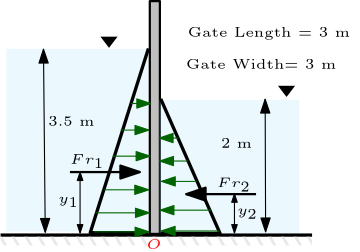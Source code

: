 <?xml version="1.0"?>
<!DOCTYPE ipe SYSTEM "ipe.dtd">
<ipe version="70212" creator="Ipe 7.2.13">
<info created="D:20191014180747" modified="D:20191014224415"/>
<ipestyle name="basic">
<symbol name="arrow/arc(spx)">
<path stroke="sym-stroke" fill="sym-stroke" pen="sym-pen">
0 0 m
-1 0.333 l
-1 -0.333 l
h
</path>
</symbol>
<symbol name="arrow/farc(spx)">
<path stroke="sym-stroke" fill="white" pen="sym-pen">
0 0 m
-1 0.333 l
-1 -0.333 l
h
</path>
</symbol>
<symbol name="arrow/ptarc(spx)">
<path stroke="sym-stroke" fill="sym-stroke" pen="sym-pen">
0 0 m
-1 0.333 l
-0.8 0 l
-1 -0.333 l
h
</path>
</symbol>
<symbol name="arrow/fptarc(spx)">
<path stroke="sym-stroke" fill="white" pen="sym-pen">
0 0 m
-1 0.333 l
-0.8 0 l
-1 -0.333 l
h
</path>
</symbol>
<symbol name="mark/circle(sx)" transformations="translations">
<path fill="sym-stroke">
0.6 0 0 0.6 0 0 e
0.4 0 0 0.4 0 0 e
</path>
</symbol>
<symbol name="mark/disk(sx)" transformations="translations">
<path fill="sym-stroke">
0.6 0 0 0.6 0 0 e
</path>
</symbol>
<symbol name="mark/fdisk(sfx)" transformations="translations">
<group>
<path fill="sym-fill">
0.5 0 0 0.5 0 0 e
</path>
<path fill="sym-stroke" fillrule="eofill">
0.6 0 0 0.6 0 0 e
0.4 0 0 0.4 0 0 e
</path>
</group>
</symbol>
<symbol name="mark/box(sx)" transformations="translations">
<path fill="sym-stroke" fillrule="eofill">
-0.6 -0.6 m
0.6 -0.6 l
0.6 0.6 l
-0.6 0.6 l
h
-0.4 -0.4 m
0.4 -0.4 l
0.4 0.4 l
-0.4 0.4 l
h
</path>
</symbol>
<symbol name="mark/square(sx)" transformations="translations">
<path fill="sym-stroke">
-0.6 -0.6 m
0.6 -0.6 l
0.6 0.6 l
-0.6 0.6 l
h
</path>
</symbol>
<symbol name="mark/fsquare(sfx)" transformations="translations">
<group>
<path fill="sym-fill">
-0.5 -0.5 m
0.5 -0.5 l
0.5 0.5 l
-0.5 0.5 l
h
</path>
<path fill="sym-stroke" fillrule="eofill">
-0.6 -0.6 m
0.6 -0.6 l
0.6 0.6 l
-0.6 0.6 l
h
-0.4 -0.4 m
0.4 -0.4 l
0.4 0.4 l
-0.4 0.4 l
h
</path>
</group>
</symbol>
<symbol name="mark/cross(sx)" transformations="translations">
<group>
<path fill="sym-stroke">
-0.43 -0.57 m
0.57 0.43 l
0.43 0.57 l
-0.57 -0.43 l
h
</path>
<path fill="sym-stroke">
-0.43 0.57 m
0.57 -0.43 l
0.43 -0.57 l
-0.57 0.43 l
h
</path>
</group>
</symbol>
<symbol name="arrow/fnormal(spx)">
<path stroke="sym-stroke" fill="white" pen="sym-pen">
0 0 m
-1 0.333 l
-1 -0.333 l
h
</path>
</symbol>
<symbol name="arrow/pointed(spx)">
<path stroke="sym-stroke" fill="sym-stroke" pen="sym-pen">
0 0 m
-1 0.333 l
-0.8 0 l
-1 -0.333 l
h
</path>
</symbol>
<symbol name="arrow/fpointed(spx)">
<path stroke="sym-stroke" fill="white" pen="sym-pen">
0 0 m
-1 0.333 l
-0.8 0 l
-1 -0.333 l
h
</path>
</symbol>
<symbol name="arrow/linear(spx)">
<path stroke="sym-stroke" pen="sym-pen">
-1 0.333 m
0 0 l
-1 -0.333 l
</path>
</symbol>
<symbol name="arrow/fdouble(spx)">
<path stroke="sym-stroke" fill="white" pen="sym-pen">
0 0 m
-1 0.333 l
-1 -0.333 l
h
-1 0 m
-2 0.333 l
-2 -0.333 l
h
</path>
</symbol>
<symbol name="arrow/double(spx)">
<path stroke="sym-stroke" fill="sym-stroke" pen="sym-pen">
0 0 m
-1 0.333 l
-1 -0.333 l
h
-1 0 m
-2 0.333 l
-2 -0.333 l
h
</path>
</symbol>
<pen name="heavier" value="0.8"/>
<pen name="fat" value="1.2"/>
<pen name="ultrafat" value="2"/>
<symbolsize name="large" value="5"/>
<symbolsize name="small" value="2"/>
<symbolsize name="tiny" value="1.1"/>
<arrowsize name="large" value="10"/>
<arrowsize name="small" value="5"/>
<arrowsize name="tiny" value="3"/>
<color name="red" value="1 0 0"/>
<color name="green" value="0 1 0"/>
<color name="blue" value="0 0 1"/>
<color name="yellow" value="1 1 0"/>
<color name="orange" value="1 0.647 0"/>
<color name="gold" value="1 0.843 0"/>
<color name="purple" value="0.627 0.125 0.941"/>
<color name="gray" value="0.745"/>
<color name="brown" value="0.647 0.165 0.165"/>
<color name="navy" value="0 0 0.502"/>
<color name="pink" value="1 0.753 0.796"/>
<color name="seagreen" value="0.18 0.545 0.341"/>
<color name="turquoise" value="0.251 0.878 0.816"/>
<color name="violet" value="0.933 0.51 0.933"/>
<color name="darkblue" value="0 0 0.545"/>
<color name="darkcyan" value="0 0.545 0.545"/>
<color name="darkgray" value="0.663"/>
<color name="darkgreen" value="0 0.392 0"/>
<color name="darkmagenta" value="0.545 0 0.545"/>
<color name="darkorange" value="1 0.549 0"/>
<color name="darkred" value="0.545 0 0"/>
<color name="lightblue" value="0.678 0.847 0.902"/>
<color name="lightcyan" value="0.878 1 1"/>
<color name="lightgray" value="0.827"/>
<color name="lightgreen" value="0.565 0.933 0.565"/>
<color name="lightyellow" value="1 1 0.878"/>
<dashstyle name="dashed" value="[4] 0"/>
<dashstyle name="dotted" value="[1 3] 0"/>
<dashstyle name="dash dotted" value="[4 2 1 2] 0"/>
<dashstyle name="dash dot dotted" value="[4 2 1 2 1 2] 0"/>
<textsize name="large" value="\large"/>
<textsize name="small" value="\small"/>
<textsize name="tiny" value="\tiny"/>
<textsize name="Large" value="\Large"/>
<textsize name="LARGE" value="\LARGE"/>
<textsize name="huge" value="\huge"/>
<textsize name="Huge" value="\Huge"/>
<textsize name="footnote" value="\footnotesize"/>
<textstyle name="center" begin="\begin{center}" end="\end{center}"/>
<textstyle name="itemize" begin="\begin{itemize}" end="\end{itemize}"/>
<textstyle name="item" begin="\begin{itemize}\item{}" end="\end{itemize}"/>
<gridsize name="4 pts" value="4"/>
<gridsize name="8 pts (~3 mm)" value="8"/>
<gridsize name="16 pts (~6 mm)" value="16"/>
<gridsize name="32 pts (~12 mm)" value="32"/>
<gridsize name="10 pts (~3.5 mm)" value="10"/>
<gridsize name="20 pts (~7 mm)" value="20"/>
<gridsize name="14 pts (~5 mm)" value="14"/>
<gridsize name="28 pts (~10 mm)" value="28"/>
<gridsize name="56 pts (~20 mm)" value="56"/>
<anglesize name="90 deg" value="90"/>
<anglesize name="60 deg" value="60"/>
<anglesize name="45 deg" value="45"/>
<anglesize name="30 deg" value="30"/>
<anglesize name="22.5 deg" value="22.5"/>
<opacity name="10%" value="0.1"/>
<opacity name="30%" value="0.3"/>
<opacity name="50%" value="0.5"/>
<opacity name="75%" value="0.75"/>
<tiling name="falling" angle="-60" step="4" width="1"/>
<tiling name="rising" angle="30" step="4" width="1"/>
</ipestyle>
<page>
<layer name="alpha"/>
<view layers="alpha" active="alpha"/>
<path layer="alpha" matrix="0.245882 0 0 4.10992 111.352 -1334.15" fill="0.737 0.918 0.996" fillrule="eofill" opacity="30%">
144 512 m
144 496 l
352 496 l
352 512 l
h
</path>
<path matrix="0.703671 0 0 0.885264 45.431 316.88" stroke="black" fill="white">
208 512 m
208 512 l
208 512 l
208 512 l
h
</path>
<path matrix="0.703671 0 0 0.885264 45.431 316.88" stroke="black" fill="white">
176 496 m
176 496 l
176 496 l
176 496 l
h
</path>
<path matrix="0.192589 0 0 0.251235 146.728 637.822" fill="black">
176 544 m
192 528 l
208 544 l
176 544 l
176 544 l
</path>
<path matrix="0.700897 0 0 0.0736109 32.525 671.852" fill="0">
160 432 m
160 416 l
320 416 l
320 432 l
h
</path>
<path matrix="0.700897 0 0 0.205016 32.526 614.041" fill="lightgray" fillrule="wind" opacity="50%" stroke-opacity="opaque" tiling="falling">
160 432 m
160 416 l
320 416 l
320 432 l
h
</path>
<path matrix="0.786689 0 0 0.835368 18.5974 324.773" stroke="black" fill="white" pen="heavier" arrow="normal/normal">
192 480 m
224 480 l
</path>
<path matrix="1 0 0 1 -208 256" stroke="black" fill="0.753" pen="heavier">
406.395 531.291 m
406.395 447.475 l
410.024 447.475 l
410.024 531.291 l
h
</path>
<path matrix="0.242115 0 0 2.99808 167.046 -783.22" fill="0.737 0.918 0.996" fillrule="eofill" opacity="30%">
144 512 m
144 496 l
352 496 l
352 512 l
h
</path>
<path matrix="-0.786689 0 0 -0.835368 387.694 1118.78" stroke="black" fill="white" pen="heavier" arrow="normal/normal">
192 480 m
224 480 l
</path>
<path matrix="0.192589 0 0 0.251235 210.642 620.133" fill="black">
176 544 m
192 528 l
208 544 l
176 544 l
176 544 l
</path>
<path matrix="1 0 0 1 0 -0.37986" stroke="black" pen="fat">
202.334 752.469 m
223.679 704.043 l
202.334 704.043 l
202.334 704.043 l
</path>
<path matrix="-0.980392 0 0 1.36882 396.262 -259.769" stroke="black" pen="fat">
202.334 752.469 m
223.679 704.043 l
202.334 704.043 l
202.334 704.043 l
</path>
<path matrix="1.16063 0 0 1 34.9547 -87.9648" stroke="darkgreen" rarrow="normal/small">
144 800 m
160 800 l
</path>
<path matrix="1.31506 0 0 -0.035497 13.1418 732.946" stroke="darkgreen" rarrow="normal/small">
144 800 m
160 800 l
</path>
<path matrix="0.792213 0 0 1 88.4842 -77.6107" stroke="darkgreen" rarrow="normal/small">
144 800 m
160 800 l
</path>
<path matrix="0.637316 0 0 1 110.148 -70.2831" stroke="darkgreen" rarrow="normal/small">
144 800 m
160 800 l
</path>
<path matrix="0.430053 0 0 5.83137 139.839 -3927.1" stroke="darkgreen" rarrow="normal/small">
144 800 m
160 800 l
</path>
<path matrix="1.23396 0 0 1 0.659843 -95.7705" stroke="darkgreen" arrow="normal/small">
144 800 m
160 800 l
</path>
<path matrix="1.21382 0 0 1 4.03712 -88.9211" stroke="darkgreen" arrow="normal/small">
144 800 m
160 800 l
</path>
<path matrix="0.998831 0 0 1 38.1815 -80.6374" stroke="darkgreen" arrow="normal/small">
144 800 m
160 800 l
</path>
<path matrix="0.839904 0 0 1 64.0935 -68.5309" stroke="darkgreen" arrow="normal/small">
144 800 m
160 800 l
</path>
<path matrix="0.635284 0 0 0.378696 96.4262 437.911" stroke="darkgreen" arrow="normal/small">
144 800 m
160 800 l
</path>
<path matrix="0.437577 0 0 4.62076 128.719 -2946.18" stroke="darkgreen" arrow="normal/small">
144 800 m
160 800 l
</path>
<path stroke="black" arrow="normal/small" rarrow="normal/small">
160.12 769.991 m
160.757 704.043 l
</path>
<path matrix="0.250352 0 0 0.724474 199.841 194.153" stroke="black" arrow="normal/small" rarrow="normal/small">
160.12 769.991 m
160.757 704.043 l
</path>
<text matrix="1 0 0 1 9.87636 -55.5944" transformations="translations" pos="214.122 790.063" stroke="black" type="label" width="11.208" height="3.21" depth="0" valign="baseline" size="tiny">2 m</text>
<text matrix="1 0 0 1 -52.2489 -47.6299" transformations="translations" pos="214.122 790.063" stroke="black" type="label" width="16.605" height="3.21" depth="0" valign="baseline" size="tiny">3.5 m</text>
<text transformations="translations" pos="212.051 774.452" stroke="black" type="label" width="60.759" height="3.468" depth="0.96" valign="baseline" size="tiny">Gate Length = 3 m </text>
<text matrix="1 0 0 1 -0.637471 -11.4696" transformations="translations" pos="212.051 774.452" stroke="black" type="label" width="56.456" height="3.459" depth="0" valign="baseline" size="tiny">Gate Width= 3 m </text>
<path matrix="1 0 0 1 0 -0.401314" stroke="black" arrow="normal/tiny" rarrow="normal/tiny">
228.875 718.279 m
228.875 704.233 l
</path>
<path matrix="-0.24997 0 0 1.55737 230.505 -392.918" stroke="black" arrow="normal/tiny" rarrow="normal/tiny">
228.875 718.279 m
228.875 704.233 l
</path>
<text matrix="1 0 0 1 -211.693 4.81576" transformations="translations" pos="377.161 709.852" stroke="black" type="label" width="7.527" height="2.149" depth="1.49" valign="baseline" size="tiny" style="math">y_1</text>
<text matrix="1 0 0 1 -147.282 0.601595" transformations="translations" pos="377.161 709.852" stroke="black" type="label" width="7.527" height="2.149" depth="1.49" valign="baseline" size="tiny" style="math">y_2</text>
<text matrix="1 0 0 1 -207.479 18.8614" transformations="translations" pos="377.161 709.852" stroke="black" type="label" width="12.418" height="3.408" depth="1.49" valign="baseline" size="tiny" style="math">Fr_1</text>
<text matrix="1 0 0 1 -154.706 10.4335" transformations="translations" pos="377.161 709.852" stroke="black" type="label" width="12.418" height="3.408" depth="1.49" valign="baseline" size="tiny" style="math">Fr_2</text>
<text matrix="1 0 0 1 -202.783 -21.9672" transformations="translations" pos="400 720" stroke="red" type="label" width="5.391" height="3.404" depth="0" valign="baseline" size="tiny" style="math">O</text>
</page>
</ipe>
